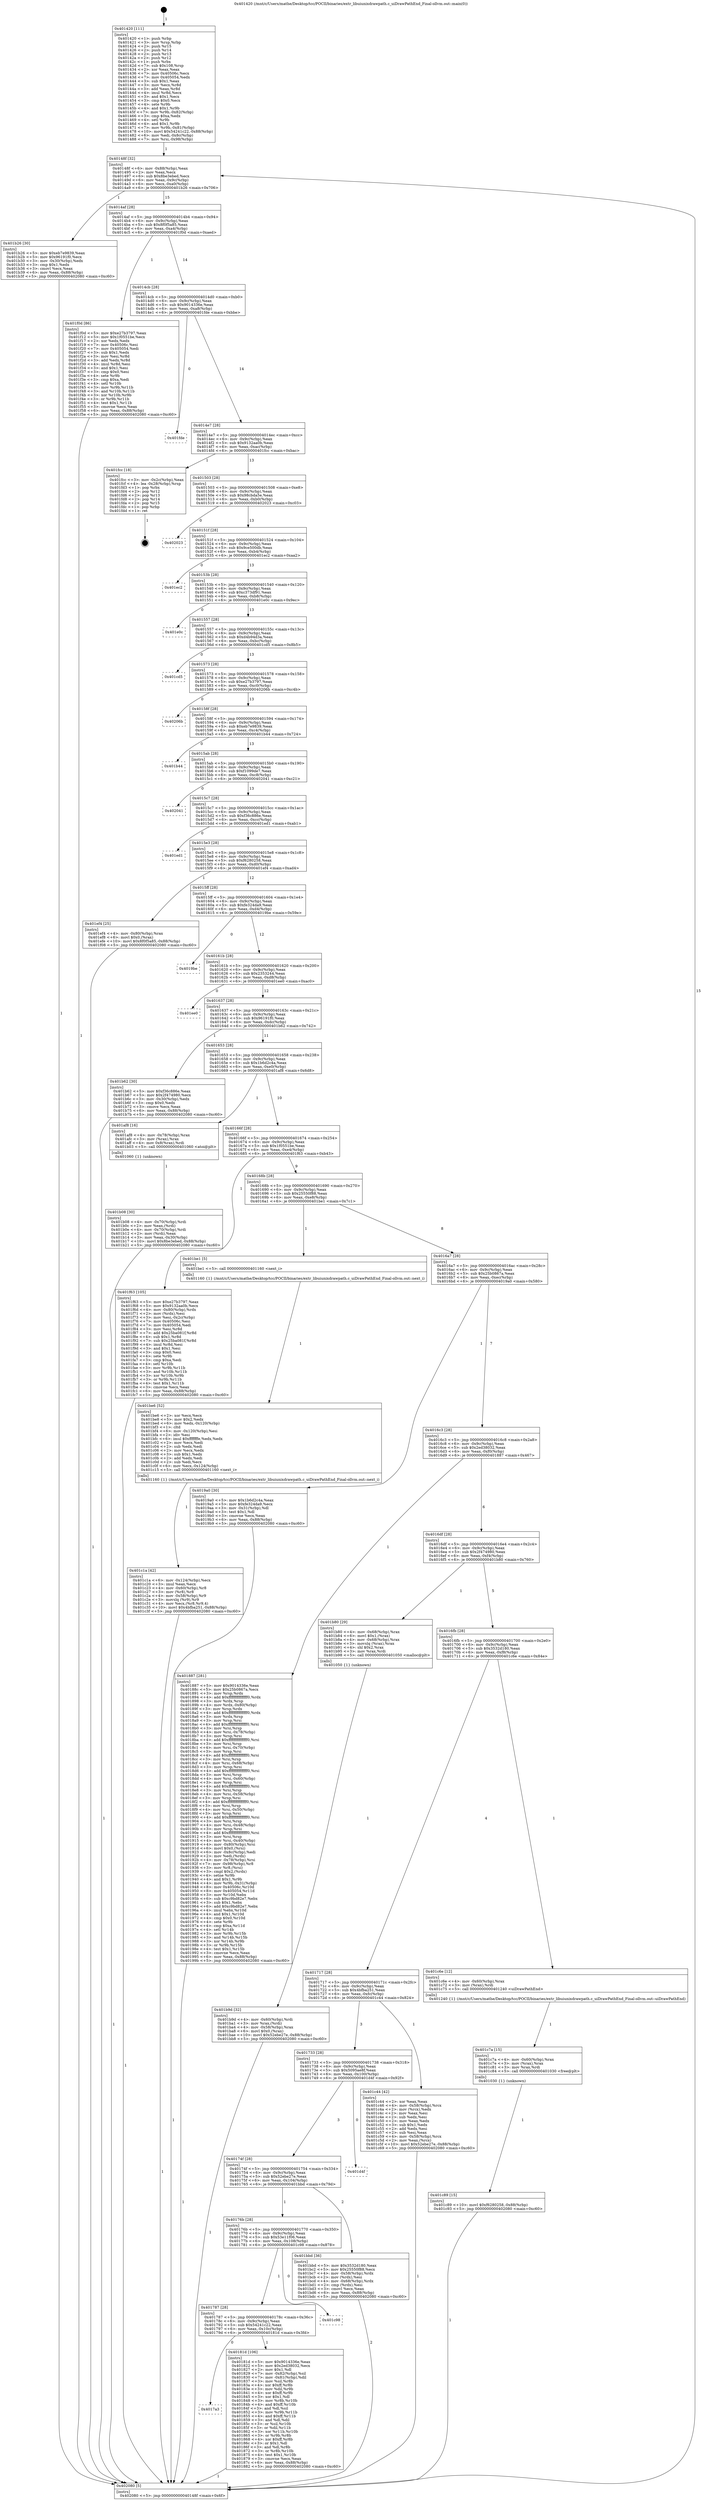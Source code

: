 digraph "0x401420" {
  label = "0x401420 (/mnt/c/Users/mathe/Desktop/tcc/POCII/binaries/extr_libuiunixdrawpath.c_uiDrawPathEnd_Final-ollvm.out::main(0))"
  labelloc = "t"
  node[shape=record]

  Entry [label="",width=0.3,height=0.3,shape=circle,fillcolor=black,style=filled]
  "0x40148f" [label="{
     0x40148f [32]\l
     | [instrs]\l
     &nbsp;&nbsp;0x40148f \<+6\>: mov -0x88(%rbp),%eax\l
     &nbsp;&nbsp;0x401495 \<+2\>: mov %eax,%ecx\l
     &nbsp;&nbsp;0x401497 \<+6\>: sub $0x8be3ebed,%ecx\l
     &nbsp;&nbsp;0x40149d \<+6\>: mov %eax,-0x9c(%rbp)\l
     &nbsp;&nbsp;0x4014a3 \<+6\>: mov %ecx,-0xa0(%rbp)\l
     &nbsp;&nbsp;0x4014a9 \<+6\>: je 0000000000401b26 \<main+0x706\>\l
  }"]
  "0x401b26" [label="{
     0x401b26 [30]\l
     | [instrs]\l
     &nbsp;&nbsp;0x401b26 \<+5\>: mov $0xeb7e9839,%eax\l
     &nbsp;&nbsp;0x401b2b \<+5\>: mov $0x96191f0,%ecx\l
     &nbsp;&nbsp;0x401b30 \<+3\>: mov -0x30(%rbp),%edx\l
     &nbsp;&nbsp;0x401b33 \<+3\>: cmp $0x1,%edx\l
     &nbsp;&nbsp;0x401b36 \<+3\>: cmovl %ecx,%eax\l
     &nbsp;&nbsp;0x401b39 \<+6\>: mov %eax,-0x88(%rbp)\l
     &nbsp;&nbsp;0x401b3f \<+5\>: jmp 0000000000402080 \<main+0xc60\>\l
  }"]
  "0x4014af" [label="{
     0x4014af [28]\l
     | [instrs]\l
     &nbsp;&nbsp;0x4014af \<+5\>: jmp 00000000004014b4 \<main+0x94\>\l
     &nbsp;&nbsp;0x4014b4 \<+6\>: mov -0x9c(%rbp),%eax\l
     &nbsp;&nbsp;0x4014ba \<+5\>: sub $0x8f0f5a85,%eax\l
     &nbsp;&nbsp;0x4014bf \<+6\>: mov %eax,-0xa4(%rbp)\l
     &nbsp;&nbsp;0x4014c5 \<+6\>: je 0000000000401f0d \<main+0xaed\>\l
  }"]
  Exit [label="",width=0.3,height=0.3,shape=circle,fillcolor=black,style=filled,peripheries=2]
  "0x401f0d" [label="{
     0x401f0d [86]\l
     | [instrs]\l
     &nbsp;&nbsp;0x401f0d \<+5\>: mov $0xe27b3797,%eax\l
     &nbsp;&nbsp;0x401f12 \<+5\>: mov $0x1f0551be,%ecx\l
     &nbsp;&nbsp;0x401f17 \<+2\>: xor %edx,%edx\l
     &nbsp;&nbsp;0x401f19 \<+7\>: mov 0x40506c,%esi\l
     &nbsp;&nbsp;0x401f20 \<+7\>: mov 0x405054,%edi\l
     &nbsp;&nbsp;0x401f27 \<+3\>: sub $0x1,%edx\l
     &nbsp;&nbsp;0x401f2a \<+3\>: mov %esi,%r8d\l
     &nbsp;&nbsp;0x401f2d \<+3\>: add %edx,%r8d\l
     &nbsp;&nbsp;0x401f30 \<+4\>: imul %r8d,%esi\l
     &nbsp;&nbsp;0x401f34 \<+3\>: and $0x1,%esi\l
     &nbsp;&nbsp;0x401f37 \<+3\>: cmp $0x0,%esi\l
     &nbsp;&nbsp;0x401f3a \<+4\>: sete %r9b\l
     &nbsp;&nbsp;0x401f3e \<+3\>: cmp $0xa,%edi\l
     &nbsp;&nbsp;0x401f41 \<+4\>: setl %r10b\l
     &nbsp;&nbsp;0x401f45 \<+3\>: mov %r9b,%r11b\l
     &nbsp;&nbsp;0x401f48 \<+3\>: and %r10b,%r11b\l
     &nbsp;&nbsp;0x401f4b \<+3\>: xor %r10b,%r9b\l
     &nbsp;&nbsp;0x401f4e \<+3\>: or %r9b,%r11b\l
     &nbsp;&nbsp;0x401f51 \<+4\>: test $0x1,%r11b\l
     &nbsp;&nbsp;0x401f55 \<+3\>: cmovne %ecx,%eax\l
     &nbsp;&nbsp;0x401f58 \<+6\>: mov %eax,-0x88(%rbp)\l
     &nbsp;&nbsp;0x401f5e \<+5\>: jmp 0000000000402080 \<main+0xc60\>\l
  }"]
  "0x4014cb" [label="{
     0x4014cb [28]\l
     | [instrs]\l
     &nbsp;&nbsp;0x4014cb \<+5\>: jmp 00000000004014d0 \<main+0xb0\>\l
     &nbsp;&nbsp;0x4014d0 \<+6\>: mov -0x9c(%rbp),%eax\l
     &nbsp;&nbsp;0x4014d6 \<+5\>: sub $0x9014336e,%eax\l
     &nbsp;&nbsp;0x4014db \<+6\>: mov %eax,-0xa8(%rbp)\l
     &nbsp;&nbsp;0x4014e1 \<+6\>: je 0000000000401fde \<main+0xbbe\>\l
  }"]
  "0x401c89" [label="{
     0x401c89 [15]\l
     | [instrs]\l
     &nbsp;&nbsp;0x401c89 \<+10\>: movl $0xf6280258,-0x88(%rbp)\l
     &nbsp;&nbsp;0x401c93 \<+5\>: jmp 0000000000402080 \<main+0xc60\>\l
  }"]
  "0x401fde" [label="{
     0x401fde\l
  }", style=dashed]
  "0x4014e7" [label="{
     0x4014e7 [28]\l
     | [instrs]\l
     &nbsp;&nbsp;0x4014e7 \<+5\>: jmp 00000000004014ec \<main+0xcc\>\l
     &nbsp;&nbsp;0x4014ec \<+6\>: mov -0x9c(%rbp),%eax\l
     &nbsp;&nbsp;0x4014f2 \<+5\>: sub $0x9132aa0b,%eax\l
     &nbsp;&nbsp;0x4014f7 \<+6\>: mov %eax,-0xac(%rbp)\l
     &nbsp;&nbsp;0x4014fd \<+6\>: je 0000000000401fcc \<main+0xbac\>\l
  }"]
  "0x401c7a" [label="{
     0x401c7a [15]\l
     | [instrs]\l
     &nbsp;&nbsp;0x401c7a \<+4\>: mov -0x60(%rbp),%rax\l
     &nbsp;&nbsp;0x401c7e \<+3\>: mov (%rax),%rax\l
     &nbsp;&nbsp;0x401c81 \<+3\>: mov %rax,%rdi\l
     &nbsp;&nbsp;0x401c84 \<+5\>: call 0000000000401030 \<free@plt\>\l
     | [calls]\l
     &nbsp;&nbsp;0x401030 \{1\} (unknown)\l
  }"]
  "0x401fcc" [label="{
     0x401fcc [18]\l
     | [instrs]\l
     &nbsp;&nbsp;0x401fcc \<+3\>: mov -0x2c(%rbp),%eax\l
     &nbsp;&nbsp;0x401fcf \<+4\>: lea -0x28(%rbp),%rsp\l
     &nbsp;&nbsp;0x401fd3 \<+1\>: pop %rbx\l
     &nbsp;&nbsp;0x401fd4 \<+2\>: pop %r12\l
     &nbsp;&nbsp;0x401fd6 \<+2\>: pop %r13\l
     &nbsp;&nbsp;0x401fd8 \<+2\>: pop %r14\l
     &nbsp;&nbsp;0x401fda \<+2\>: pop %r15\l
     &nbsp;&nbsp;0x401fdc \<+1\>: pop %rbp\l
     &nbsp;&nbsp;0x401fdd \<+1\>: ret\l
  }"]
  "0x401503" [label="{
     0x401503 [28]\l
     | [instrs]\l
     &nbsp;&nbsp;0x401503 \<+5\>: jmp 0000000000401508 \<main+0xe8\>\l
     &nbsp;&nbsp;0x401508 \<+6\>: mov -0x9c(%rbp),%eax\l
     &nbsp;&nbsp;0x40150e \<+5\>: sub $0x98cbda5e,%eax\l
     &nbsp;&nbsp;0x401513 \<+6\>: mov %eax,-0xb0(%rbp)\l
     &nbsp;&nbsp;0x401519 \<+6\>: je 0000000000402023 \<main+0xc03\>\l
  }"]
  "0x401c1a" [label="{
     0x401c1a [42]\l
     | [instrs]\l
     &nbsp;&nbsp;0x401c1a \<+6\>: mov -0x124(%rbp),%ecx\l
     &nbsp;&nbsp;0x401c20 \<+3\>: imul %eax,%ecx\l
     &nbsp;&nbsp;0x401c23 \<+4\>: mov -0x60(%rbp),%r8\l
     &nbsp;&nbsp;0x401c27 \<+3\>: mov (%r8),%r8\l
     &nbsp;&nbsp;0x401c2a \<+4\>: mov -0x58(%rbp),%r9\l
     &nbsp;&nbsp;0x401c2e \<+3\>: movslq (%r9),%r9\l
     &nbsp;&nbsp;0x401c31 \<+4\>: mov %ecx,(%r8,%r9,4)\l
     &nbsp;&nbsp;0x401c35 \<+10\>: movl $0x4bfba251,-0x88(%rbp)\l
     &nbsp;&nbsp;0x401c3f \<+5\>: jmp 0000000000402080 \<main+0xc60\>\l
  }"]
  "0x402023" [label="{
     0x402023\l
  }", style=dashed]
  "0x40151f" [label="{
     0x40151f [28]\l
     | [instrs]\l
     &nbsp;&nbsp;0x40151f \<+5\>: jmp 0000000000401524 \<main+0x104\>\l
     &nbsp;&nbsp;0x401524 \<+6\>: mov -0x9c(%rbp),%eax\l
     &nbsp;&nbsp;0x40152a \<+5\>: sub $0x9ce500db,%eax\l
     &nbsp;&nbsp;0x40152f \<+6\>: mov %eax,-0xb4(%rbp)\l
     &nbsp;&nbsp;0x401535 \<+6\>: je 0000000000401ec2 \<main+0xaa2\>\l
  }"]
  "0x401be6" [label="{
     0x401be6 [52]\l
     | [instrs]\l
     &nbsp;&nbsp;0x401be6 \<+2\>: xor %ecx,%ecx\l
     &nbsp;&nbsp;0x401be8 \<+5\>: mov $0x2,%edx\l
     &nbsp;&nbsp;0x401bed \<+6\>: mov %edx,-0x120(%rbp)\l
     &nbsp;&nbsp;0x401bf3 \<+1\>: cltd\l
     &nbsp;&nbsp;0x401bf4 \<+6\>: mov -0x120(%rbp),%esi\l
     &nbsp;&nbsp;0x401bfa \<+2\>: idiv %esi\l
     &nbsp;&nbsp;0x401bfc \<+6\>: imul $0xfffffffe,%edx,%edx\l
     &nbsp;&nbsp;0x401c02 \<+2\>: mov %ecx,%edi\l
     &nbsp;&nbsp;0x401c04 \<+2\>: sub %edx,%edi\l
     &nbsp;&nbsp;0x401c06 \<+2\>: mov %ecx,%edx\l
     &nbsp;&nbsp;0x401c08 \<+3\>: sub $0x1,%edx\l
     &nbsp;&nbsp;0x401c0b \<+2\>: add %edx,%edi\l
     &nbsp;&nbsp;0x401c0d \<+2\>: sub %edi,%ecx\l
     &nbsp;&nbsp;0x401c0f \<+6\>: mov %ecx,-0x124(%rbp)\l
     &nbsp;&nbsp;0x401c15 \<+5\>: call 0000000000401160 \<next_i\>\l
     | [calls]\l
     &nbsp;&nbsp;0x401160 \{1\} (/mnt/c/Users/mathe/Desktop/tcc/POCII/binaries/extr_libuiunixdrawpath.c_uiDrawPathEnd_Final-ollvm.out::next_i)\l
  }"]
  "0x401ec2" [label="{
     0x401ec2\l
  }", style=dashed]
  "0x40153b" [label="{
     0x40153b [28]\l
     | [instrs]\l
     &nbsp;&nbsp;0x40153b \<+5\>: jmp 0000000000401540 \<main+0x120\>\l
     &nbsp;&nbsp;0x401540 \<+6\>: mov -0x9c(%rbp),%eax\l
     &nbsp;&nbsp;0x401546 \<+5\>: sub $0xc373df91,%eax\l
     &nbsp;&nbsp;0x40154b \<+6\>: mov %eax,-0xb8(%rbp)\l
     &nbsp;&nbsp;0x401551 \<+6\>: je 0000000000401e0c \<main+0x9ec\>\l
  }"]
  "0x401b9d" [label="{
     0x401b9d [32]\l
     | [instrs]\l
     &nbsp;&nbsp;0x401b9d \<+4\>: mov -0x60(%rbp),%rdi\l
     &nbsp;&nbsp;0x401ba1 \<+3\>: mov %rax,(%rdi)\l
     &nbsp;&nbsp;0x401ba4 \<+4\>: mov -0x58(%rbp),%rax\l
     &nbsp;&nbsp;0x401ba8 \<+6\>: movl $0x0,(%rax)\l
     &nbsp;&nbsp;0x401bae \<+10\>: movl $0x52ebe27e,-0x88(%rbp)\l
     &nbsp;&nbsp;0x401bb8 \<+5\>: jmp 0000000000402080 \<main+0xc60\>\l
  }"]
  "0x401e0c" [label="{
     0x401e0c\l
  }", style=dashed]
  "0x401557" [label="{
     0x401557 [28]\l
     | [instrs]\l
     &nbsp;&nbsp;0x401557 \<+5\>: jmp 000000000040155c \<main+0x13c\>\l
     &nbsp;&nbsp;0x40155c \<+6\>: mov -0x9c(%rbp),%eax\l
     &nbsp;&nbsp;0x401562 \<+5\>: sub $0xd4b94d3a,%eax\l
     &nbsp;&nbsp;0x401567 \<+6\>: mov %eax,-0xbc(%rbp)\l
     &nbsp;&nbsp;0x40156d \<+6\>: je 0000000000401cd5 \<main+0x8b5\>\l
  }"]
  "0x401b08" [label="{
     0x401b08 [30]\l
     | [instrs]\l
     &nbsp;&nbsp;0x401b08 \<+4\>: mov -0x70(%rbp),%rdi\l
     &nbsp;&nbsp;0x401b0c \<+2\>: mov %eax,(%rdi)\l
     &nbsp;&nbsp;0x401b0e \<+4\>: mov -0x70(%rbp),%rdi\l
     &nbsp;&nbsp;0x401b12 \<+2\>: mov (%rdi),%eax\l
     &nbsp;&nbsp;0x401b14 \<+3\>: mov %eax,-0x30(%rbp)\l
     &nbsp;&nbsp;0x401b17 \<+10\>: movl $0x8be3ebed,-0x88(%rbp)\l
     &nbsp;&nbsp;0x401b21 \<+5\>: jmp 0000000000402080 \<main+0xc60\>\l
  }"]
  "0x401cd5" [label="{
     0x401cd5\l
  }", style=dashed]
  "0x401573" [label="{
     0x401573 [28]\l
     | [instrs]\l
     &nbsp;&nbsp;0x401573 \<+5\>: jmp 0000000000401578 \<main+0x158\>\l
     &nbsp;&nbsp;0x401578 \<+6\>: mov -0x9c(%rbp),%eax\l
     &nbsp;&nbsp;0x40157e \<+5\>: sub $0xe27b3797,%eax\l
     &nbsp;&nbsp;0x401583 \<+6\>: mov %eax,-0xc0(%rbp)\l
     &nbsp;&nbsp;0x401589 \<+6\>: je 000000000040206b \<main+0xc4b\>\l
  }"]
  "0x401420" [label="{
     0x401420 [111]\l
     | [instrs]\l
     &nbsp;&nbsp;0x401420 \<+1\>: push %rbp\l
     &nbsp;&nbsp;0x401421 \<+3\>: mov %rsp,%rbp\l
     &nbsp;&nbsp;0x401424 \<+2\>: push %r15\l
     &nbsp;&nbsp;0x401426 \<+2\>: push %r14\l
     &nbsp;&nbsp;0x401428 \<+2\>: push %r13\l
     &nbsp;&nbsp;0x40142a \<+2\>: push %r12\l
     &nbsp;&nbsp;0x40142c \<+1\>: push %rbx\l
     &nbsp;&nbsp;0x40142d \<+7\>: sub $0x108,%rsp\l
     &nbsp;&nbsp;0x401434 \<+2\>: xor %eax,%eax\l
     &nbsp;&nbsp;0x401436 \<+7\>: mov 0x40506c,%ecx\l
     &nbsp;&nbsp;0x40143d \<+7\>: mov 0x405054,%edx\l
     &nbsp;&nbsp;0x401444 \<+3\>: sub $0x1,%eax\l
     &nbsp;&nbsp;0x401447 \<+3\>: mov %ecx,%r8d\l
     &nbsp;&nbsp;0x40144a \<+3\>: add %eax,%r8d\l
     &nbsp;&nbsp;0x40144d \<+4\>: imul %r8d,%ecx\l
     &nbsp;&nbsp;0x401451 \<+3\>: and $0x1,%ecx\l
     &nbsp;&nbsp;0x401454 \<+3\>: cmp $0x0,%ecx\l
     &nbsp;&nbsp;0x401457 \<+4\>: sete %r9b\l
     &nbsp;&nbsp;0x40145b \<+4\>: and $0x1,%r9b\l
     &nbsp;&nbsp;0x40145f \<+7\>: mov %r9b,-0x82(%rbp)\l
     &nbsp;&nbsp;0x401466 \<+3\>: cmp $0xa,%edx\l
     &nbsp;&nbsp;0x401469 \<+4\>: setl %r9b\l
     &nbsp;&nbsp;0x40146d \<+4\>: and $0x1,%r9b\l
     &nbsp;&nbsp;0x401471 \<+7\>: mov %r9b,-0x81(%rbp)\l
     &nbsp;&nbsp;0x401478 \<+10\>: movl $0x54241c22,-0x88(%rbp)\l
     &nbsp;&nbsp;0x401482 \<+6\>: mov %edi,-0x8c(%rbp)\l
     &nbsp;&nbsp;0x401488 \<+7\>: mov %rsi,-0x98(%rbp)\l
  }"]
  "0x40206b" [label="{
     0x40206b\l
  }", style=dashed]
  "0x40158f" [label="{
     0x40158f [28]\l
     | [instrs]\l
     &nbsp;&nbsp;0x40158f \<+5\>: jmp 0000000000401594 \<main+0x174\>\l
     &nbsp;&nbsp;0x401594 \<+6\>: mov -0x9c(%rbp),%eax\l
     &nbsp;&nbsp;0x40159a \<+5\>: sub $0xeb7e9839,%eax\l
     &nbsp;&nbsp;0x40159f \<+6\>: mov %eax,-0xc4(%rbp)\l
     &nbsp;&nbsp;0x4015a5 \<+6\>: je 0000000000401b44 \<main+0x724\>\l
  }"]
  "0x402080" [label="{
     0x402080 [5]\l
     | [instrs]\l
     &nbsp;&nbsp;0x402080 \<+5\>: jmp 000000000040148f \<main+0x6f\>\l
  }"]
  "0x401b44" [label="{
     0x401b44\l
  }", style=dashed]
  "0x4015ab" [label="{
     0x4015ab [28]\l
     | [instrs]\l
     &nbsp;&nbsp;0x4015ab \<+5\>: jmp 00000000004015b0 \<main+0x190\>\l
     &nbsp;&nbsp;0x4015b0 \<+6\>: mov -0x9c(%rbp),%eax\l
     &nbsp;&nbsp;0x4015b6 \<+5\>: sub $0xf1099de7,%eax\l
     &nbsp;&nbsp;0x4015bb \<+6\>: mov %eax,-0xc8(%rbp)\l
     &nbsp;&nbsp;0x4015c1 \<+6\>: je 0000000000402041 \<main+0xc21\>\l
  }"]
  "0x4017a3" [label="{
     0x4017a3\l
  }", style=dashed]
  "0x402041" [label="{
     0x402041\l
  }", style=dashed]
  "0x4015c7" [label="{
     0x4015c7 [28]\l
     | [instrs]\l
     &nbsp;&nbsp;0x4015c7 \<+5\>: jmp 00000000004015cc \<main+0x1ac\>\l
     &nbsp;&nbsp;0x4015cc \<+6\>: mov -0x9c(%rbp),%eax\l
     &nbsp;&nbsp;0x4015d2 \<+5\>: sub $0xf36c886e,%eax\l
     &nbsp;&nbsp;0x4015d7 \<+6\>: mov %eax,-0xcc(%rbp)\l
     &nbsp;&nbsp;0x4015dd \<+6\>: je 0000000000401ed1 \<main+0xab1\>\l
  }"]
  "0x40181d" [label="{
     0x40181d [106]\l
     | [instrs]\l
     &nbsp;&nbsp;0x40181d \<+5\>: mov $0x9014336e,%eax\l
     &nbsp;&nbsp;0x401822 \<+5\>: mov $0x2ed38032,%ecx\l
     &nbsp;&nbsp;0x401827 \<+2\>: mov $0x1,%dl\l
     &nbsp;&nbsp;0x401829 \<+7\>: mov -0x82(%rbp),%sil\l
     &nbsp;&nbsp;0x401830 \<+7\>: mov -0x81(%rbp),%dil\l
     &nbsp;&nbsp;0x401837 \<+3\>: mov %sil,%r8b\l
     &nbsp;&nbsp;0x40183a \<+4\>: xor $0xff,%r8b\l
     &nbsp;&nbsp;0x40183e \<+3\>: mov %dil,%r9b\l
     &nbsp;&nbsp;0x401841 \<+4\>: xor $0xff,%r9b\l
     &nbsp;&nbsp;0x401845 \<+3\>: xor $0x1,%dl\l
     &nbsp;&nbsp;0x401848 \<+3\>: mov %r8b,%r10b\l
     &nbsp;&nbsp;0x40184b \<+4\>: and $0xff,%r10b\l
     &nbsp;&nbsp;0x40184f \<+3\>: and %dl,%sil\l
     &nbsp;&nbsp;0x401852 \<+3\>: mov %r9b,%r11b\l
     &nbsp;&nbsp;0x401855 \<+4\>: and $0xff,%r11b\l
     &nbsp;&nbsp;0x401859 \<+3\>: and %dl,%dil\l
     &nbsp;&nbsp;0x40185c \<+3\>: or %sil,%r10b\l
     &nbsp;&nbsp;0x40185f \<+3\>: or %dil,%r11b\l
     &nbsp;&nbsp;0x401862 \<+3\>: xor %r11b,%r10b\l
     &nbsp;&nbsp;0x401865 \<+3\>: or %r9b,%r8b\l
     &nbsp;&nbsp;0x401868 \<+4\>: xor $0xff,%r8b\l
     &nbsp;&nbsp;0x40186c \<+3\>: or $0x1,%dl\l
     &nbsp;&nbsp;0x40186f \<+3\>: and %dl,%r8b\l
     &nbsp;&nbsp;0x401872 \<+3\>: or %r8b,%r10b\l
     &nbsp;&nbsp;0x401875 \<+4\>: test $0x1,%r10b\l
     &nbsp;&nbsp;0x401879 \<+3\>: cmovne %ecx,%eax\l
     &nbsp;&nbsp;0x40187c \<+6\>: mov %eax,-0x88(%rbp)\l
     &nbsp;&nbsp;0x401882 \<+5\>: jmp 0000000000402080 \<main+0xc60\>\l
  }"]
  "0x401ed1" [label="{
     0x401ed1\l
  }", style=dashed]
  "0x4015e3" [label="{
     0x4015e3 [28]\l
     | [instrs]\l
     &nbsp;&nbsp;0x4015e3 \<+5\>: jmp 00000000004015e8 \<main+0x1c8\>\l
     &nbsp;&nbsp;0x4015e8 \<+6\>: mov -0x9c(%rbp),%eax\l
     &nbsp;&nbsp;0x4015ee \<+5\>: sub $0xf6280258,%eax\l
     &nbsp;&nbsp;0x4015f3 \<+6\>: mov %eax,-0xd0(%rbp)\l
     &nbsp;&nbsp;0x4015f9 \<+6\>: je 0000000000401ef4 \<main+0xad4\>\l
  }"]
  "0x401787" [label="{
     0x401787 [28]\l
     | [instrs]\l
     &nbsp;&nbsp;0x401787 \<+5\>: jmp 000000000040178c \<main+0x36c\>\l
     &nbsp;&nbsp;0x40178c \<+6\>: mov -0x9c(%rbp),%eax\l
     &nbsp;&nbsp;0x401792 \<+5\>: sub $0x54241c22,%eax\l
     &nbsp;&nbsp;0x401797 \<+6\>: mov %eax,-0x10c(%rbp)\l
     &nbsp;&nbsp;0x40179d \<+6\>: je 000000000040181d \<main+0x3fd\>\l
  }"]
  "0x401ef4" [label="{
     0x401ef4 [25]\l
     | [instrs]\l
     &nbsp;&nbsp;0x401ef4 \<+4\>: mov -0x80(%rbp),%rax\l
     &nbsp;&nbsp;0x401ef8 \<+6\>: movl $0x0,(%rax)\l
     &nbsp;&nbsp;0x401efe \<+10\>: movl $0x8f0f5a85,-0x88(%rbp)\l
     &nbsp;&nbsp;0x401f08 \<+5\>: jmp 0000000000402080 \<main+0xc60\>\l
  }"]
  "0x4015ff" [label="{
     0x4015ff [28]\l
     | [instrs]\l
     &nbsp;&nbsp;0x4015ff \<+5\>: jmp 0000000000401604 \<main+0x1e4\>\l
     &nbsp;&nbsp;0x401604 \<+6\>: mov -0x9c(%rbp),%eax\l
     &nbsp;&nbsp;0x40160a \<+5\>: sub $0xfe324da9,%eax\l
     &nbsp;&nbsp;0x40160f \<+6\>: mov %eax,-0xd4(%rbp)\l
     &nbsp;&nbsp;0x401615 \<+6\>: je 00000000004019be \<main+0x59e\>\l
  }"]
  "0x401c98" [label="{
     0x401c98\l
  }", style=dashed]
  "0x4019be" [label="{
     0x4019be\l
  }", style=dashed]
  "0x40161b" [label="{
     0x40161b [28]\l
     | [instrs]\l
     &nbsp;&nbsp;0x40161b \<+5\>: jmp 0000000000401620 \<main+0x200\>\l
     &nbsp;&nbsp;0x401620 \<+6\>: mov -0x9c(%rbp),%eax\l
     &nbsp;&nbsp;0x401626 \<+5\>: sub $0x2353244,%eax\l
     &nbsp;&nbsp;0x40162b \<+6\>: mov %eax,-0xd8(%rbp)\l
     &nbsp;&nbsp;0x401631 \<+6\>: je 0000000000401ee0 \<main+0xac0\>\l
  }"]
  "0x40176b" [label="{
     0x40176b [28]\l
     | [instrs]\l
     &nbsp;&nbsp;0x40176b \<+5\>: jmp 0000000000401770 \<main+0x350\>\l
     &nbsp;&nbsp;0x401770 \<+6\>: mov -0x9c(%rbp),%eax\l
     &nbsp;&nbsp;0x401776 \<+5\>: sub $0x53e11f06,%eax\l
     &nbsp;&nbsp;0x40177b \<+6\>: mov %eax,-0x108(%rbp)\l
     &nbsp;&nbsp;0x401781 \<+6\>: je 0000000000401c98 \<main+0x878\>\l
  }"]
  "0x401ee0" [label="{
     0x401ee0\l
  }", style=dashed]
  "0x401637" [label="{
     0x401637 [28]\l
     | [instrs]\l
     &nbsp;&nbsp;0x401637 \<+5\>: jmp 000000000040163c \<main+0x21c\>\l
     &nbsp;&nbsp;0x40163c \<+6\>: mov -0x9c(%rbp),%eax\l
     &nbsp;&nbsp;0x401642 \<+5\>: sub $0x96191f0,%eax\l
     &nbsp;&nbsp;0x401647 \<+6\>: mov %eax,-0xdc(%rbp)\l
     &nbsp;&nbsp;0x40164d \<+6\>: je 0000000000401b62 \<main+0x742\>\l
  }"]
  "0x401bbd" [label="{
     0x401bbd [36]\l
     | [instrs]\l
     &nbsp;&nbsp;0x401bbd \<+5\>: mov $0x3532d180,%eax\l
     &nbsp;&nbsp;0x401bc2 \<+5\>: mov $0x25550f88,%ecx\l
     &nbsp;&nbsp;0x401bc7 \<+4\>: mov -0x58(%rbp),%rdx\l
     &nbsp;&nbsp;0x401bcb \<+2\>: mov (%rdx),%esi\l
     &nbsp;&nbsp;0x401bcd \<+4\>: mov -0x68(%rbp),%rdx\l
     &nbsp;&nbsp;0x401bd1 \<+2\>: cmp (%rdx),%esi\l
     &nbsp;&nbsp;0x401bd3 \<+3\>: cmovl %ecx,%eax\l
     &nbsp;&nbsp;0x401bd6 \<+6\>: mov %eax,-0x88(%rbp)\l
     &nbsp;&nbsp;0x401bdc \<+5\>: jmp 0000000000402080 \<main+0xc60\>\l
  }"]
  "0x401b62" [label="{
     0x401b62 [30]\l
     | [instrs]\l
     &nbsp;&nbsp;0x401b62 \<+5\>: mov $0xf36c886e,%eax\l
     &nbsp;&nbsp;0x401b67 \<+5\>: mov $0x2f474980,%ecx\l
     &nbsp;&nbsp;0x401b6c \<+3\>: mov -0x30(%rbp),%edx\l
     &nbsp;&nbsp;0x401b6f \<+3\>: cmp $0x0,%edx\l
     &nbsp;&nbsp;0x401b72 \<+3\>: cmove %ecx,%eax\l
     &nbsp;&nbsp;0x401b75 \<+6\>: mov %eax,-0x88(%rbp)\l
     &nbsp;&nbsp;0x401b7b \<+5\>: jmp 0000000000402080 \<main+0xc60\>\l
  }"]
  "0x401653" [label="{
     0x401653 [28]\l
     | [instrs]\l
     &nbsp;&nbsp;0x401653 \<+5\>: jmp 0000000000401658 \<main+0x238\>\l
     &nbsp;&nbsp;0x401658 \<+6\>: mov -0x9c(%rbp),%eax\l
     &nbsp;&nbsp;0x40165e \<+5\>: sub $0x1b6d2c4a,%eax\l
     &nbsp;&nbsp;0x401663 \<+6\>: mov %eax,-0xe0(%rbp)\l
     &nbsp;&nbsp;0x401669 \<+6\>: je 0000000000401af8 \<main+0x6d8\>\l
  }"]
  "0x40174f" [label="{
     0x40174f [28]\l
     | [instrs]\l
     &nbsp;&nbsp;0x40174f \<+5\>: jmp 0000000000401754 \<main+0x334\>\l
     &nbsp;&nbsp;0x401754 \<+6\>: mov -0x9c(%rbp),%eax\l
     &nbsp;&nbsp;0x40175a \<+5\>: sub $0x52ebe27e,%eax\l
     &nbsp;&nbsp;0x40175f \<+6\>: mov %eax,-0x104(%rbp)\l
     &nbsp;&nbsp;0x401765 \<+6\>: je 0000000000401bbd \<main+0x79d\>\l
  }"]
  "0x401af8" [label="{
     0x401af8 [16]\l
     | [instrs]\l
     &nbsp;&nbsp;0x401af8 \<+4\>: mov -0x78(%rbp),%rax\l
     &nbsp;&nbsp;0x401afc \<+3\>: mov (%rax),%rax\l
     &nbsp;&nbsp;0x401aff \<+4\>: mov 0x8(%rax),%rdi\l
     &nbsp;&nbsp;0x401b03 \<+5\>: call 0000000000401060 \<atoi@plt\>\l
     | [calls]\l
     &nbsp;&nbsp;0x401060 \{1\} (unknown)\l
  }"]
  "0x40166f" [label="{
     0x40166f [28]\l
     | [instrs]\l
     &nbsp;&nbsp;0x40166f \<+5\>: jmp 0000000000401674 \<main+0x254\>\l
     &nbsp;&nbsp;0x401674 \<+6\>: mov -0x9c(%rbp),%eax\l
     &nbsp;&nbsp;0x40167a \<+5\>: sub $0x1f0551be,%eax\l
     &nbsp;&nbsp;0x40167f \<+6\>: mov %eax,-0xe4(%rbp)\l
     &nbsp;&nbsp;0x401685 \<+6\>: je 0000000000401f63 \<main+0xb43\>\l
  }"]
  "0x401d4f" [label="{
     0x401d4f\l
  }", style=dashed]
  "0x401f63" [label="{
     0x401f63 [105]\l
     | [instrs]\l
     &nbsp;&nbsp;0x401f63 \<+5\>: mov $0xe27b3797,%eax\l
     &nbsp;&nbsp;0x401f68 \<+5\>: mov $0x9132aa0b,%ecx\l
     &nbsp;&nbsp;0x401f6d \<+4\>: mov -0x80(%rbp),%rdx\l
     &nbsp;&nbsp;0x401f71 \<+2\>: mov (%rdx),%esi\l
     &nbsp;&nbsp;0x401f73 \<+3\>: mov %esi,-0x2c(%rbp)\l
     &nbsp;&nbsp;0x401f76 \<+7\>: mov 0x40506c,%esi\l
     &nbsp;&nbsp;0x401f7d \<+7\>: mov 0x405054,%edi\l
     &nbsp;&nbsp;0x401f84 \<+3\>: mov %esi,%r8d\l
     &nbsp;&nbsp;0x401f87 \<+7\>: add $0x25ba081f,%r8d\l
     &nbsp;&nbsp;0x401f8e \<+4\>: sub $0x1,%r8d\l
     &nbsp;&nbsp;0x401f92 \<+7\>: sub $0x25ba081f,%r8d\l
     &nbsp;&nbsp;0x401f99 \<+4\>: imul %r8d,%esi\l
     &nbsp;&nbsp;0x401f9d \<+3\>: and $0x1,%esi\l
     &nbsp;&nbsp;0x401fa0 \<+3\>: cmp $0x0,%esi\l
     &nbsp;&nbsp;0x401fa3 \<+4\>: sete %r9b\l
     &nbsp;&nbsp;0x401fa7 \<+3\>: cmp $0xa,%edi\l
     &nbsp;&nbsp;0x401faa \<+4\>: setl %r10b\l
     &nbsp;&nbsp;0x401fae \<+3\>: mov %r9b,%r11b\l
     &nbsp;&nbsp;0x401fb1 \<+3\>: and %r10b,%r11b\l
     &nbsp;&nbsp;0x401fb4 \<+3\>: xor %r10b,%r9b\l
     &nbsp;&nbsp;0x401fb7 \<+3\>: or %r9b,%r11b\l
     &nbsp;&nbsp;0x401fba \<+4\>: test $0x1,%r11b\l
     &nbsp;&nbsp;0x401fbe \<+3\>: cmovne %ecx,%eax\l
     &nbsp;&nbsp;0x401fc1 \<+6\>: mov %eax,-0x88(%rbp)\l
     &nbsp;&nbsp;0x401fc7 \<+5\>: jmp 0000000000402080 \<main+0xc60\>\l
  }"]
  "0x40168b" [label="{
     0x40168b [28]\l
     | [instrs]\l
     &nbsp;&nbsp;0x40168b \<+5\>: jmp 0000000000401690 \<main+0x270\>\l
     &nbsp;&nbsp;0x401690 \<+6\>: mov -0x9c(%rbp),%eax\l
     &nbsp;&nbsp;0x401696 \<+5\>: sub $0x25550f88,%eax\l
     &nbsp;&nbsp;0x40169b \<+6\>: mov %eax,-0xe8(%rbp)\l
     &nbsp;&nbsp;0x4016a1 \<+6\>: je 0000000000401be1 \<main+0x7c1\>\l
  }"]
  "0x401733" [label="{
     0x401733 [28]\l
     | [instrs]\l
     &nbsp;&nbsp;0x401733 \<+5\>: jmp 0000000000401738 \<main+0x318\>\l
     &nbsp;&nbsp;0x401738 \<+6\>: mov -0x9c(%rbp),%eax\l
     &nbsp;&nbsp;0x40173e \<+5\>: sub $0x5095ae8f,%eax\l
     &nbsp;&nbsp;0x401743 \<+6\>: mov %eax,-0x100(%rbp)\l
     &nbsp;&nbsp;0x401749 \<+6\>: je 0000000000401d4f \<main+0x92f\>\l
  }"]
  "0x401be1" [label="{
     0x401be1 [5]\l
     | [instrs]\l
     &nbsp;&nbsp;0x401be1 \<+5\>: call 0000000000401160 \<next_i\>\l
     | [calls]\l
     &nbsp;&nbsp;0x401160 \{1\} (/mnt/c/Users/mathe/Desktop/tcc/POCII/binaries/extr_libuiunixdrawpath.c_uiDrawPathEnd_Final-ollvm.out::next_i)\l
  }"]
  "0x4016a7" [label="{
     0x4016a7 [28]\l
     | [instrs]\l
     &nbsp;&nbsp;0x4016a7 \<+5\>: jmp 00000000004016ac \<main+0x28c\>\l
     &nbsp;&nbsp;0x4016ac \<+6\>: mov -0x9c(%rbp),%eax\l
     &nbsp;&nbsp;0x4016b2 \<+5\>: sub $0x25b0867a,%eax\l
     &nbsp;&nbsp;0x4016b7 \<+6\>: mov %eax,-0xec(%rbp)\l
     &nbsp;&nbsp;0x4016bd \<+6\>: je 00000000004019a0 \<main+0x580\>\l
  }"]
  "0x401c44" [label="{
     0x401c44 [42]\l
     | [instrs]\l
     &nbsp;&nbsp;0x401c44 \<+2\>: xor %eax,%eax\l
     &nbsp;&nbsp;0x401c46 \<+4\>: mov -0x58(%rbp),%rcx\l
     &nbsp;&nbsp;0x401c4a \<+2\>: mov (%rcx),%edx\l
     &nbsp;&nbsp;0x401c4c \<+2\>: mov %eax,%esi\l
     &nbsp;&nbsp;0x401c4e \<+2\>: sub %edx,%esi\l
     &nbsp;&nbsp;0x401c50 \<+2\>: mov %eax,%edx\l
     &nbsp;&nbsp;0x401c52 \<+3\>: sub $0x1,%edx\l
     &nbsp;&nbsp;0x401c55 \<+2\>: add %edx,%esi\l
     &nbsp;&nbsp;0x401c57 \<+2\>: sub %esi,%eax\l
     &nbsp;&nbsp;0x401c59 \<+4\>: mov -0x58(%rbp),%rcx\l
     &nbsp;&nbsp;0x401c5d \<+2\>: mov %eax,(%rcx)\l
     &nbsp;&nbsp;0x401c5f \<+10\>: movl $0x52ebe27e,-0x88(%rbp)\l
     &nbsp;&nbsp;0x401c69 \<+5\>: jmp 0000000000402080 \<main+0xc60\>\l
  }"]
  "0x4019a0" [label="{
     0x4019a0 [30]\l
     | [instrs]\l
     &nbsp;&nbsp;0x4019a0 \<+5\>: mov $0x1b6d2c4a,%eax\l
     &nbsp;&nbsp;0x4019a5 \<+5\>: mov $0xfe324da9,%ecx\l
     &nbsp;&nbsp;0x4019aa \<+3\>: mov -0x31(%rbp),%dl\l
     &nbsp;&nbsp;0x4019ad \<+3\>: test $0x1,%dl\l
     &nbsp;&nbsp;0x4019b0 \<+3\>: cmovne %ecx,%eax\l
     &nbsp;&nbsp;0x4019b3 \<+6\>: mov %eax,-0x88(%rbp)\l
     &nbsp;&nbsp;0x4019b9 \<+5\>: jmp 0000000000402080 \<main+0xc60\>\l
  }"]
  "0x4016c3" [label="{
     0x4016c3 [28]\l
     | [instrs]\l
     &nbsp;&nbsp;0x4016c3 \<+5\>: jmp 00000000004016c8 \<main+0x2a8\>\l
     &nbsp;&nbsp;0x4016c8 \<+6\>: mov -0x9c(%rbp),%eax\l
     &nbsp;&nbsp;0x4016ce \<+5\>: sub $0x2ed38032,%eax\l
     &nbsp;&nbsp;0x4016d3 \<+6\>: mov %eax,-0xf0(%rbp)\l
     &nbsp;&nbsp;0x4016d9 \<+6\>: je 0000000000401887 \<main+0x467\>\l
  }"]
  "0x401717" [label="{
     0x401717 [28]\l
     | [instrs]\l
     &nbsp;&nbsp;0x401717 \<+5\>: jmp 000000000040171c \<main+0x2fc\>\l
     &nbsp;&nbsp;0x40171c \<+6\>: mov -0x9c(%rbp),%eax\l
     &nbsp;&nbsp;0x401722 \<+5\>: sub $0x4bfba251,%eax\l
     &nbsp;&nbsp;0x401727 \<+6\>: mov %eax,-0xfc(%rbp)\l
     &nbsp;&nbsp;0x40172d \<+6\>: je 0000000000401c44 \<main+0x824\>\l
  }"]
  "0x401887" [label="{
     0x401887 [281]\l
     | [instrs]\l
     &nbsp;&nbsp;0x401887 \<+5\>: mov $0x9014336e,%eax\l
     &nbsp;&nbsp;0x40188c \<+5\>: mov $0x25b0867a,%ecx\l
     &nbsp;&nbsp;0x401891 \<+3\>: mov %rsp,%rdx\l
     &nbsp;&nbsp;0x401894 \<+4\>: add $0xfffffffffffffff0,%rdx\l
     &nbsp;&nbsp;0x401898 \<+3\>: mov %rdx,%rsp\l
     &nbsp;&nbsp;0x40189b \<+4\>: mov %rdx,-0x80(%rbp)\l
     &nbsp;&nbsp;0x40189f \<+3\>: mov %rsp,%rdx\l
     &nbsp;&nbsp;0x4018a2 \<+4\>: add $0xfffffffffffffff0,%rdx\l
     &nbsp;&nbsp;0x4018a6 \<+3\>: mov %rdx,%rsp\l
     &nbsp;&nbsp;0x4018a9 \<+3\>: mov %rsp,%rsi\l
     &nbsp;&nbsp;0x4018ac \<+4\>: add $0xfffffffffffffff0,%rsi\l
     &nbsp;&nbsp;0x4018b0 \<+3\>: mov %rsi,%rsp\l
     &nbsp;&nbsp;0x4018b3 \<+4\>: mov %rsi,-0x78(%rbp)\l
     &nbsp;&nbsp;0x4018b7 \<+3\>: mov %rsp,%rsi\l
     &nbsp;&nbsp;0x4018ba \<+4\>: add $0xfffffffffffffff0,%rsi\l
     &nbsp;&nbsp;0x4018be \<+3\>: mov %rsi,%rsp\l
     &nbsp;&nbsp;0x4018c1 \<+4\>: mov %rsi,-0x70(%rbp)\l
     &nbsp;&nbsp;0x4018c5 \<+3\>: mov %rsp,%rsi\l
     &nbsp;&nbsp;0x4018c8 \<+4\>: add $0xfffffffffffffff0,%rsi\l
     &nbsp;&nbsp;0x4018cc \<+3\>: mov %rsi,%rsp\l
     &nbsp;&nbsp;0x4018cf \<+4\>: mov %rsi,-0x68(%rbp)\l
     &nbsp;&nbsp;0x4018d3 \<+3\>: mov %rsp,%rsi\l
     &nbsp;&nbsp;0x4018d6 \<+4\>: add $0xfffffffffffffff0,%rsi\l
     &nbsp;&nbsp;0x4018da \<+3\>: mov %rsi,%rsp\l
     &nbsp;&nbsp;0x4018dd \<+4\>: mov %rsi,-0x60(%rbp)\l
     &nbsp;&nbsp;0x4018e1 \<+3\>: mov %rsp,%rsi\l
     &nbsp;&nbsp;0x4018e4 \<+4\>: add $0xfffffffffffffff0,%rsi\l
     &nbsp;&nbsp;0x4018e8 \<+3\>: mov %rsi,%rsp\l
     &nbsp;&nbsp;0x4018eb \<+4\>: mov %rsi,-0x58(%rbp)\l
     &nbsp;&nbsp;0x4018ef \<+3\>: mov %rsp,%rsi\l
     &nbsp;&nbsp;0x4018f2 \<+4\>: add $0xfffffffffffffff0,%rsi\l
     &nbsp;&nbsp;0x4018f6 \<+3\>: mov %rsi,%rsp\l
     &nbsp;&nbsp;0x4018f9 \<+4\>: mov %rsi,-0x50(%rbp)\l
     &nbsp;&nbsp;0x4018fd \<+3\>: mov %rsp,%rsi\l
     &nbsp;&nbsp;0x401900 \<+4\>: add $0xfffffffffffffff0,%rsi\l
     &nbsp;&nbsp;0x401904 \<+3\>: mov %rsi,%rsp\l
     &nbsp;&nbsp;0x401907 \<+4\>: mov %rsi,-0x48(%rbp)\l
     &nbsp;&nbsp;0x40190b \<+3\>: mov %rsp,%rsi\l
     &nbsp;&nbsp;0x40190e \<+4\>: add $0xfffffffffffffff0,%rsi\l
     &nbsp;&nbsp;0x401912 \<+3\>: mov %rsi,%rsp\l
     &nbsp;&nbsp;0x401915 \<+4\>: mov %rsi,-0x40(%rbp)\l
     &nbsp;&nbsp;0x401919 \<+4\>: mov -0x80(%rbp),%rsi\l
     &nbsp;&nbsp;0x40191d \<+6\>: movl $0x0,(%rsi)\l
     &nbsp;&nbsp;0x401923 \<+6\>: mov -0x8c(%rbp),%edi\l
     &nbsp;&nbsp;0x401929 \<+2\>: mov %edi,(%rdx)\l
     &nbsp;&nbsp;0x40192b \<+4\>: mov -0x78(%rbp),%rsi\l
     &nbsp;&nbsp;0x40192f \<+7\>: mov -0x98(%rbp),%r8\l
     &nbsp;&nbsp;0x401936 \<+3\>: mov %r8,(%rsi)\l
     &nbsp;&nbsp;0x401939 \<+3\>: cmpl $0x2,(%rdx)\l
     &nbsp;&nbsp;0x40193c \<+4\>: setne %r9b\l
     &nbsp;&nbsp;0x401940 \<+4\>: and $0x1,%r9b\l
     &nbsp;&nbsp;0x401944 \<+4\>: mov %r9b,-0x31(%rbp)\l
     &nbsp;&nbsp;0x401948 \<+8\>: mov 0x40506c,%r10d\l
     &nbsp;&nbsp;0x401950 \<+8\>: mov 0x405054,%r11d\l
     &nbsp;&nbsp;0x401958 \<+3\>: mov %r10d,%ebx\l
     &nbsp;&nbsp;0x40195b \<+6\>: sub $0xc9bd82e7,%ebx\l
     &nbsp;&nbsp;0x401961 \<+3\>: sub $0x1,%ebx\l
     &nbsp;&nbsp;0x401964 \<+6\>: add $0xc9bd82e7,%ebx\l
     &nbsp;&nbsp;0x40196a \<+4\>: imul %ebx,%r10d\l
     &nbsp;&nbsp;0x40196e \<+4\>: and $0x1,%r10d\l
     &nbsp;&nbsp;0x401972 \<+4\>: cmp $0x0,%r10d\l
     &nbsp;&nbsp;0x401976 \<+4\>: sete %r9b\l
     &nbsp;&nbsp;0x40197a \<+4\>: cmp $0xa,%r11d\l
     &nbsp;&nbsp;0x40197e \<+4\>: setl %r14b\l
     &nbsp;&nbsp;0x401982 \<+3\>: mov %r9b,%r15b\l
     &nbsp;&nbsp;0x401985 \<+3\>: and %r14b,%r15b\l
     &nbsp;&nbsp;0x401988 \<+3\>: xor %r14b,%r9b\l
     &nbsp;&nbsp;0x40198b \<+3\>: or %r9b,%r15b\l
     &nbsp;&nbsp;0x40198e \<+4\>: test $0x1,%r15b\l
     &nbsp;&nbsp;0x401992 \<+3\>: cmovne %ecx,%eax\l
     &nbsp;&nbsp;0x401995 \<+6\>: mov %eax,-0x88(%rbp)\l
     &nbsp;&nbsp;0x40199b \<+5\>: jmp 0000000000402080 \<main+0xc60\>\l
  }"]
  "0x4016df" [label="{
     0x4016df [28]\l
     | [instrs]\l
     &nbsp;&nbsp;0x4016df \<+5\>: jmp 00000000004016e4 \<main+0x2c4\>\l
     &nbsp;&nbsp;0x4016e4 \<+6\>: mov -0x9c(%rbp),%eax\l
     &nbsp;&nbsp;0x4016ea \<+5\>: sub $0x2f474980,%eax\l
     &nbsp;&nbsp;0x4016ef \<+6\>: mov %eax,-0xf4(%rbp)\l
     &nbsp;&nbsp;0x4016f5 \<+6\>: je 0000000000401b80 \<main+0x760\>\l
  }"]
  "0x401c6e" [label="{
     0x401c6e [12]\l
     | [instrs]\l
     &nbsp;&nbsp;0x401c6e \<+4\>: mov -0x60(%rbp),%rax\l
     &nbsp;&nbsp;0x401c72 \<+3\>: mov (%rax),%rdi\l
     &nbsp;&nbsp;0x401c75 \<+5\>: call 0000000000401240 \<uiDrawPathEnd\>\l
     | [calls]\l
     &nbsp;&nbsp;0x401240 \{1\} (/mnt/c/Users/mathe/Desktop/tcc/POCII/binaries/extr_libuiunixdrawpath.c_uiDrawPathEnd_Final-ollvm.out::uiDrawPathEnd)\l
  }"]
  "0x401b80" [label="{
     0x401b80 [29]\l
     | [instrs]\l
     &nbsp;&nbsp;0x401b80 \<+4\>: mov -0x68(%rbp),%rax\l
     &nbsp;&nbsp;0x401b84 \<+6\>: movl $0x1,(%rax)\l
     &nbsp;&nbsp;0x401b8a \<+4\>: mov -0x68(%rbp),%rax\l
     &nbsp;&nbsp;0x401b8e \<+3\>: movslq (%rax),%rax\l
     &nbsp;&nbsp;0x401b91 \<+4\>: shl $0x2,%rax\l
     &nbsp;&nbsp;0x401b95 \<+3\>: mov %rax,%rdi\l
     &nbsp;&nbsp;0x401b98 \<+5\>: call 0000000000401050 \<malloc@plt\>\l
     | [calls]\l
     &nbsp;&nbsp;0x401050 \{1\} (unknown)\l
  }"]
  "0x4016fb" [label="{
     0x4016fb [28]\l
     | [instrs]\l
     &nbsp;&nbsp;0x4016fb \<+5\>: jmp 0000000000401700 \<main+0x2e0\>\l
     &nbsp;&nbsp;0x401700 \<+6\>: mov -0x9c(%rbp),%eax\l
     &nbsp;&nbsp;0x401706 \<+5\>: sub $0x3532d180,%eax\l
     &nbsp;&nbsp;0x40170b \<+6\>: mov %eax,-0xf8(%rbp)\l
     &nbsp;&nbsp;0x401711 \<+6\>: je 0000000000401c6e \<main+0x84e\>\l
  }"]
  Entry -> "0x401420" [label=" 1"]
  "0x40148f" -> "0x401b26" [label=" 1"]
  "0x40148f" -> "0x4014af" [label=" 15"]
  "0x401fcc" -> Exit [label=" 1"]
  "0x4014af" -> "0x401f0d" [label=" 1"]
  "0x4014af" -> "0x4014cb" [label=" 14"]
  "0x401f63" -> "0x402080" [label=" 1"]
  "0x4014cb" -> "0x401fde" [label=" 0"]
  "0x4014cb" -> "0x4014e7" [label=" 14"]
  "0x401f0d" -> "0x402080" [label=" 1"]
  "0x4014e7" -> "0x401fcc" [label=" 1"]
  "0x4014e7" -> "0x401503" [label=" 13"]
  "0x401ef4" -> "0x402080" [label=" 1"]
  "0x401503" -> "0x402023" [label=" 0"]
  "0x401503" -> "0x40151f" [label=" 13"]
  "0x401c89" -> "0x402080" [label=" 1"]
  "0x40151f" -> "0x401ec2" [label=" 0"]
  "0x40151f" -> "0x40153b" [label=" 13"]
  "0x401c7a" -> "0x401c89" [label=" 1"]
  "0x40153b" -> "0x401e0c" [label=" 0"]
  "0x40153b" -> "0x401557" [label=" 13"]
  "0x401c6e" -> "0x401c7a" [label=" 1"]
  "0x401557" -> "0x401cd5" [label=" 0"]
  "0x401557" -> "0x401573" [label=" 13"]
  "0x401c44" -> "0x402080" [label=" 1"]
  "0x401573" -> "0x40206b" [label=" 0"]
  "0x401573" -> "0x40158f" [label=" 13"]
  "0x401be6" -> "0x401c1a" [label=" 1"]
  "0x40158f" -> "0x401b44" [label=" 0"]
  "0x40158f" -> "0x4015ab" [label=" 13"]
  "0x401be1" -> "0x401be6" [label=" 1"]
  "0x4015ab" -> "0x402041" [label=" 0"]
  "0x4015ab" -> "0x4015c7" [label=" 13"]
  "0x401bbd" -> "0x402080" [label=" 2"]
  "0x4015c7" -> "0x401ed1" [label=" 0"]
  "0x4015c7" -> "0x4015e3" [label=" 13"]
  "0x401b9d" -> "0x402080" [label=" 1"]
  "0x4015e3" -> "0x401ef4" [label=" 1"]
  "0x4015e3" -> "0x4015ff" [label=" 12"]
  "0x401b62" -> "0x402080" [label=" 1"]
  "0x4015ff" -> "0x4019be" [label=" 0"]
  "0x4015ff" -> "0x40161b" [label=" 12"]
  "0x401b26" -> "0x402080" [label=" 1"]
  "0x40161b" -> "0x401ee0" [label=" 0"]
  "0x40161b" -> "0x401637" [label=" 12"]
  "0x401af8" -> "0x401b08" [label=" 1"]
  "0x401637" -> "0x401b62" [label=" 1"]
  "0x401637" -> "0x401653" [label=" 11"]
  "0x4019a0" -> "0x402080" [label=" 1"]
  "0x401653" -> "0x401af8" [label=" 1"]
  "0x401653" -> "0x40166f" [label=" 10"]
  "0x401c1a" -> "0x402080" [label=" 1"]
  "0x40166f" -> "0x401f63" [label=" 1"]
  "0x40166f" -> "0x40168b" [label=" 9"]
  "0x402080" -> "0x40148f" [label=" 15"]
  "0x40168b" -> "0x401be1" [label=" 1"]
  "0x40168b" -> "0x4016a7" [label=" 8"]
  "0x40181d" -> "0x402080" [label=" 1"]
  "0x4016a7" -> "0x4019a0" [label=" 1"]
  "0x4016a7" -> "0x4016c3" [label=" 7"]
  "0x401787" -> "0x4017a3" [label=" 0"]
  "0x4016c3" -> "0x401887" [label=" 1"]
  "0x4016c3" -> "0x4016df" [label=" 6"]
  "0x401b80" -> "0x401b9d" [label=" 1"]
  "0x4016df" -> "0x401b80" [label=" 1"]
  "0x4016df" -> "0x4016fb" [label=" 5"]
  "0x40176b" -> "0x401787" [label=" 1"]
  "0x4016fb" -> "0x401c6e" [label=" 1"]
  "0x4016fb" -> "0x401717" [label=" 4"]
  "0x401787" -> "0x40181d" [label=" 1"]
  "0x401717" -> "0x401c44" [label=" 1"]
  "0x401717" -> "0x401733" [label=" 3"]
  "0x401420" -> "0x40148f" [label=" 1"]
  "0x401733" -> "0x401d4f" [label=" 0"]
  "0x401733" -> "0x40174f" [label=" 3"]
  "0x401887" -> "0x402080" [label=" 1"]
  "0x40174f" -> "0x401bbd" [label=" 2"]
  "0x40174f" -> "0x40176b" [label=" 1"]
  "0x401b08" -> "0x402080" [label=" 1"]
  "0x40176b" -> "0x401c98" [label=" 0"]
}
